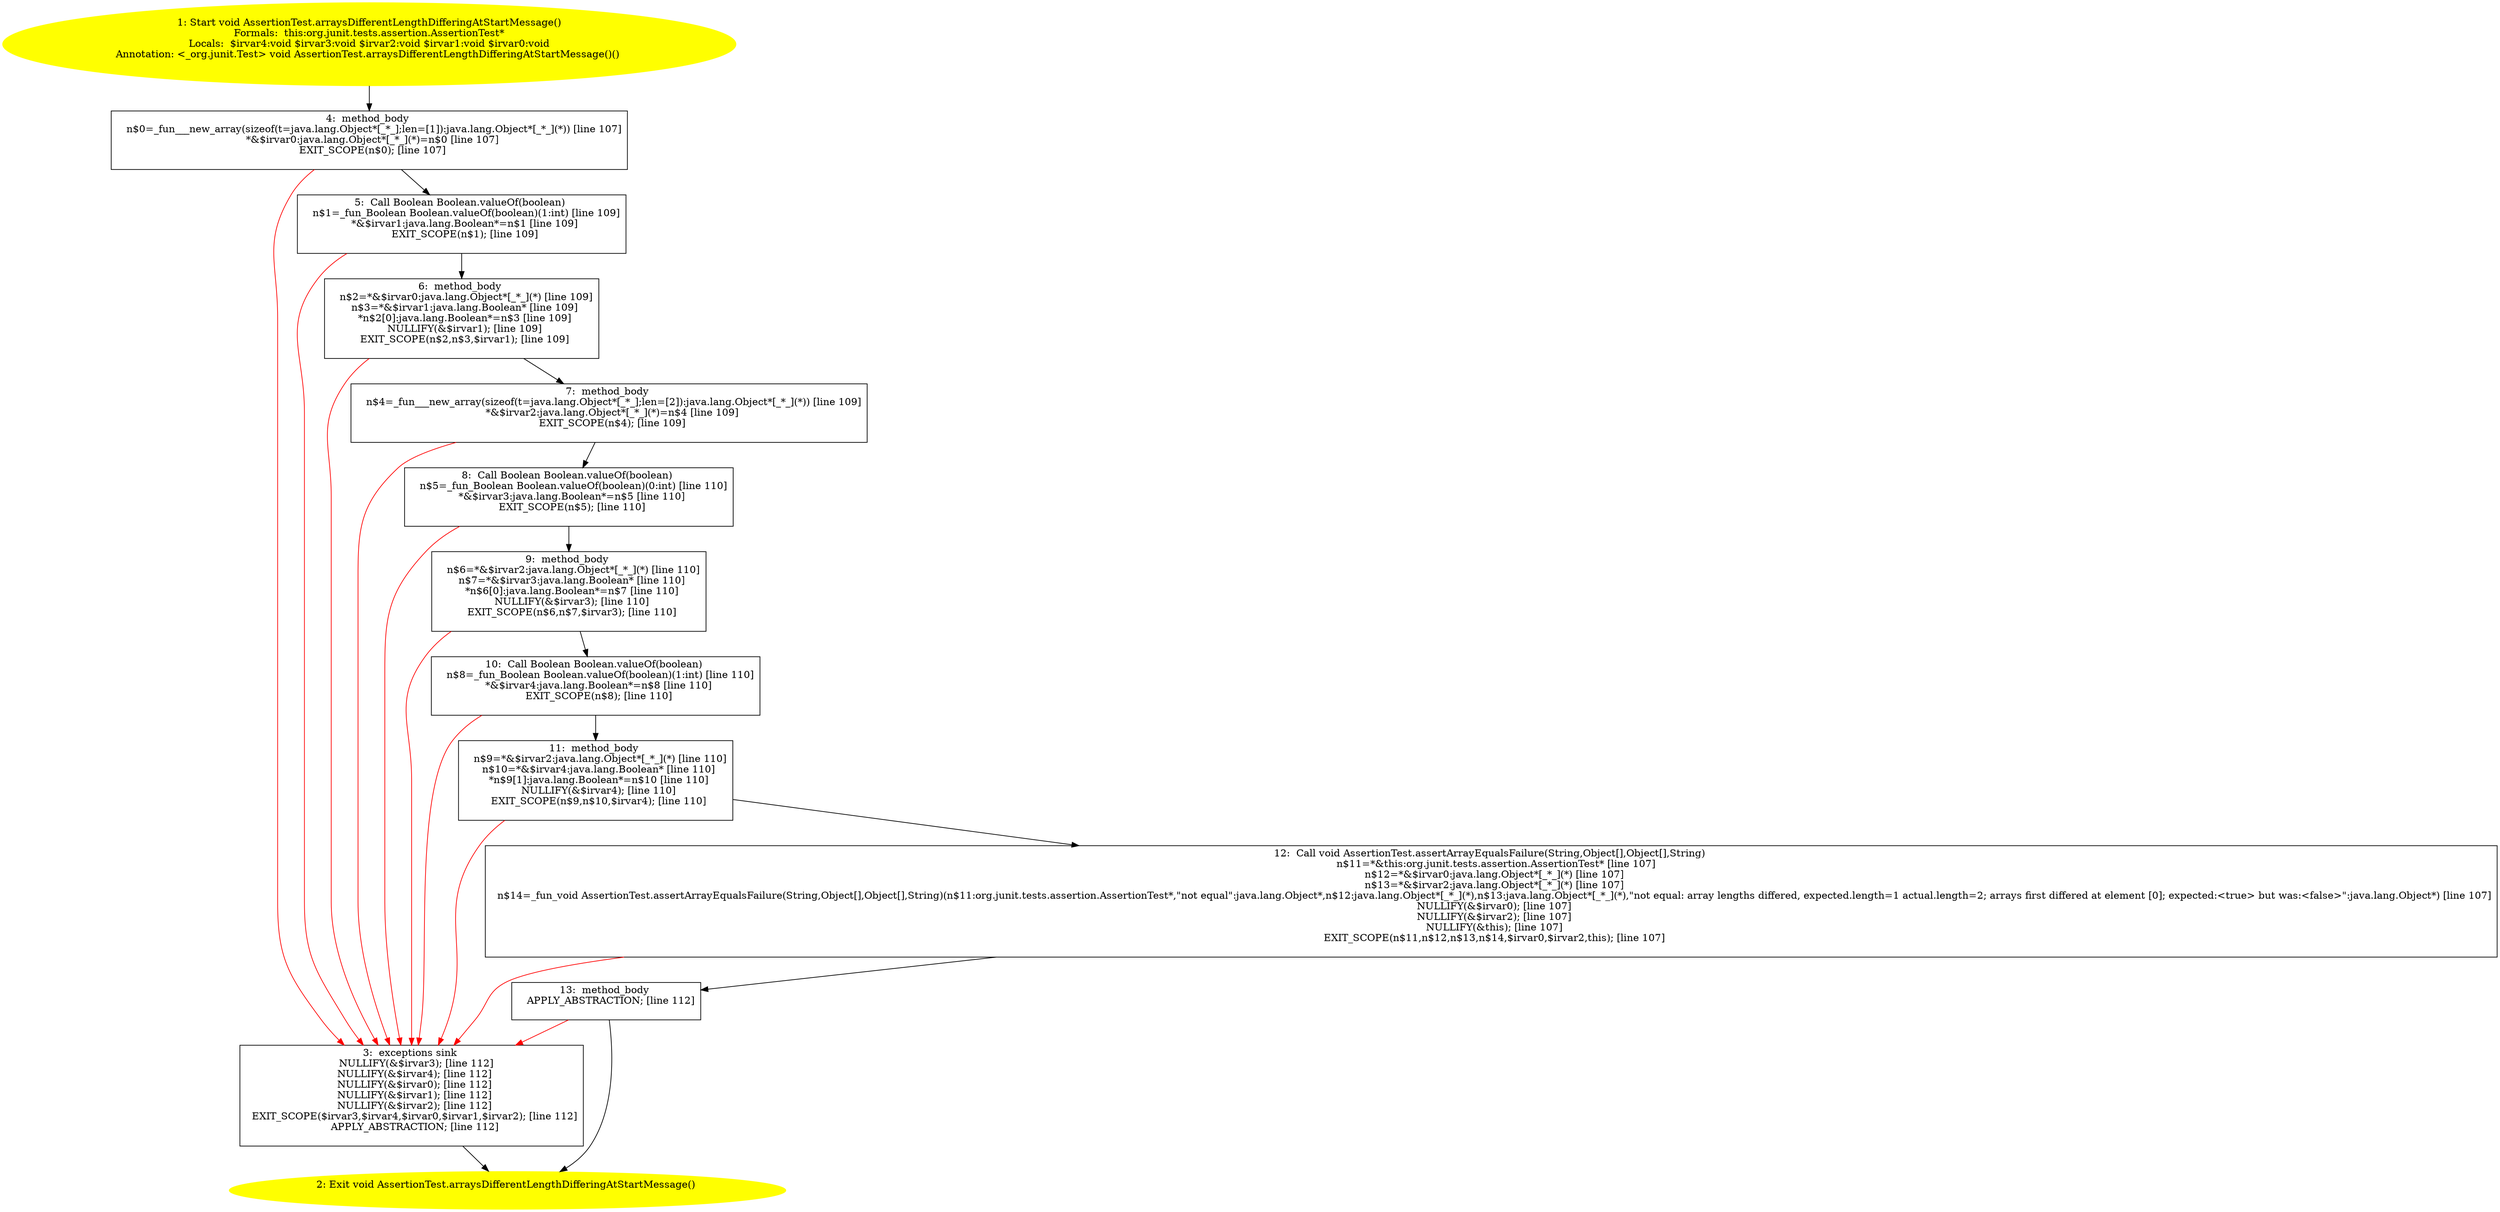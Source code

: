 /* @generated */
digraph cfg {
"org.junit.tests.assertion.AssertionTest.arraysDifferentLengthDifferingAtStartMessage():void.b1776ac991187f285e99952ed03667ee_1" [label="1: Start void AssertionTest.arraysDifferentLengthDifferingAtStartMessage()\nFormals:  this:org.junit.tests.assertion.AssertionTest*\nLocals:  $irvar4:void $irvar3:void $irvar2:void $irvar1:void $irvar0:void\nAnnotation: <_org.junit.Test> void AssertionTest.arraysDifferentLengthDifferingAtStartMessage()() \n  " color=yellow style=filled]
	

	 "org.junit.tests.assertion.AssertionTest.arraysDifferentLengthDifferingAtStartMessage():void.b1776ac991187f285e99952ed03667ee_1" -> "org.junit.tests.assertion.AssertionTest.arraysDifferentLengthDifferingAtStartMessage():void.b1776ac991187f285e99952ed03667ee_4" ;
"org.junit.tests.assertion.AssertionTest.arraysDifferentLengthDifferingAtStartMessage():void.b1776ac991187f285e99952ed03667ee_2" [label="2: Exit void AssertionTest.arraysDifferentLengthDifferingAtStartMessage() \n  " color=yellow style=filled]
	

"org.junit.tests.assertion.AssertionTest.arraysDifferentLengthDifferingAtStartMessage():void.b1776ac991187f285e99952ed03667ee_3" [label="3:  exceptions sink \n   NULLIFY(&$irvar3); [line 112]\n  NULLIFY(&$irvar4); [line 112]\n  NULLIFY(&$irvar0); [line 112]\n  NULLIFY(&$irvar1); [line 112]\n  NULLIFY(&$irvar2); [line 112]\n  EXIT_SCOPE($irvar3,$irvar4,$irvar0,$irvar1,$irvar2); [line 112]\n  APPLY_ABSTRACTION; [line 112]\n " shape="box"]
	

	 "org.junit.tests.assertion.AssertionTest.arraysDifferentLengthDifferingAtStartMessage():void.b1776ac991187f285e99952ed03667ee_3" -> "org.junit.tests.assertion.AssertionTest.arraysDifferentLengthDifferingAtStartMessage():void.b1776ac991187f285e99952ed03667ee_2" ;
"org.junit.tests.assertion.AssertionTest.arraysDifferentLengthDifferingAtStartMessage():void.b1776ac991187f285e99952ed03667ee_4" [label="4:  method_body \n   n$0=_fun___new_array(sizeof(t=java.lang.Object*[_*_];len=[1]):java.lang.Object*[_*_](*)) [line 107]\n  *&$irvar0:java.lang.Object*[_*_](*)=n$0 [line 107]\n  EXIT_SCOPE(n$0); [line 107]\n " shape="box"]
	

	 "org.junit.tests.assertion.AssertionTest.arraysDifferentLengthDifferingAtStartMessage():void.b1776ac991187f285e99952ed03667ee_4" -> "org.junit.tests.assertion.AssertionTest.arraysDifferentLengthDifferingAtStartMessage():void.b1776ac991187f285e99952ed03667ee_5" ;
	 "org.junit.tests.assertion.AssertionTest.arraysDifferentLengthDifferingAtStartMessage():void.b1776ac991187f285e99952ed03667ee_4" -> "org.junit.tests.assertion.AssertionTest.arraysDifferentLengthDifferingAtStartMessage():void.b1776ac991187f285e99952ed03667ee_3" [color="red" ];
"org.junit.tests.assertion.AssertionTest.arraysDifferentLengthDifferingAtStartMessage():void.b1776ac991187f285e99952ed03667ee_5" [label="5:  Call Boolean Boolean.valueOf(boolean) \n   n$1=_fun_Boolean Boolean.valueOf(boolean)(1:int) [line 109]\n  *&$irvar1:java.lang.Boolean*=n$1 [line 109]\n  EXIT_SCOPE(n$1); [line 109]\n " shape="box"]
	

	 "org.junit.tests.assertion.AssertionTest.arraysDifferentLengthDifferingAtStartMessage():void.b1776ac991187f285e99952ed03667ee_5" -> "org.junit.tests.assertion.AssertionTest.arraysDifferentLengthDifferingAtStartMessage():void.b1776ac991187f285e99952ed03667ee_6" ;
	 "org.junit.tests.assertion.AssertionTest.arraysDifferentLengthDifferingAtStartMessage():void.b1776ac991187f285e99952ed03667ee_5" -> "org.junit.tests.assertion.AssertionTest.arraysDifferentLengthDifferingAtStartMessage():void.b1776ac991187f285e99952ed03667ee_3" [color="red" ];
"org.junit.tests.assertion.AssertionTest.arraysDifferentLengthDifferingAtStartMessage():void.b1776ac991187f285e99952ed03667ee_6" [label="6:  method_body \n   n$2=*&$irvar0:java.lang.Object*[_*_](*) [line 109]\n  n$3=*&$irvar1:java.lang.Boolean* [line 109]\n  *n$2[0]:java.lang.Boolean*=n$3 [line 109]\n  NULLIFY(&$irvar1); [line 109]\n  EXIT_SCOPE(n$2,n$3,$irvar1); [line 109]\n " shape="box"]
	

	 "org.junit.tests.assertion.AssertionTest.arraysDifferentLengthDifferingAtStartMessage():void.b1776ac991187f285e99952ed03667ee_6" -> "org.junit.tests.assertion.AssertionTest.arraysDifferentLengthDifferingAtStartMessage():void.b1776ac991187f285e99952ed03667ee_7" ;
	 "org.junit.tests.assertion.AssertionTest.arraysDifferentLengthDifferingAtStartMessage():void.b1776ac991187f285e99952ed03667ee_6" -> "org.junit.tests.assertion.AssertionTest.arraysDifferentLengthDifferingAtStartMessage():void.b1776ac991187f285e99952ed03667ee_3" [color="red" ];
"org.junit.tests.assertion.AssertionTest.arraysDifferentLengthDifferingAtStartMessage():void.b1776ac991187f285e99952ed03667ee_7" [label="7:  method_body \n   n$4=_fun___new_array(sizeof(t=java.lang.Object*[_*_];len=[2]):java.lang.Object*[_*_](*)) [line 109]\n  *&$irvar2:java.lang.Object*[_*_](*)=n$4 [line 109]\n  EXIT_SCOPE(n$4); [line 109]\n " shape="box"]
	

	 "org.junit.tests.assertion.AssertionTest.arraysDifferentLengthDifferingAtStartMessage():void.b1776ac991187f285e99952ed03667ee_7" -> "org.junit.tests.assertion.AssertionTest.arraysDifferentLengthDifferingAtStartMessage():void.b1776ac991187f285e99952ed03667ee_8" ;
	 "org.junit.tests.assertion.AssertionTest.arraysDifferentLengthDifferingAtStartMessage():void.b1776ac991187f285e99952ed03667ee_7" -> "org.junit.tests.assertion.AssertionTest.arraysDifferentLengthDifferingAtStartMessage():void.b1776ac991187f285e99952ed03667ee_3" [color="red" ];
"org.junit.tests.assertion.AssertionTest.arraysDifferentLengthDifferingAtStartMessage():void.b1776ac991187f285e99952ed03667ee_8" [label="8:  Call Boolean Boolean.valueOf(boolean) \n   n$5=_fun_Boolean Boolean.valueOf(boolean)(0:int) [line 110]\n  *&$irvar3:java.lang.Boolean*=n$5 [line 110]\n  EXIT_SCOPE(n$5); [line 110]\n " shape="box"]
	

	 "org.junit.tests.assertion.AssertionTest.arraysDifferentLengthDifferingAtStartMessage():void.b1776ac991187f285e99952ed03667ee_8" -> "org.junit.tests.assertion.AssertionTest.arraysDifferentLengthDifferingAtStartMessage():void.b1776ac991187f285e99952ed03667ee_9" ;
	 "org.junit.tests.assertion.AssertionTest.arraysDifferentLengthDifferingAtStartMessage():void.b1776ac991187f285e99952ed03667ee_8" -> "org.junit.tests.assertion.AssertionTest.arraysDifferentLengthDifferingAtStartMessage():void.b1776ac991187f285e99952ed03667ee_3" [color="red" ];
"org.junit.tests.assertion.AssertionTest.arraysDifferentLengthDifferingAtStartMessage():void.b1776ac991187f285e99952ed03667ee_9" [label="9:  method_body \n   n$6=*&$irvar2:java.lang.Object*[_*_](*) [line 110]\n  n$7=*&$irvar3:java.lang.Boolean* [line 110]\n  *n$6[0]:java.lang.Boolean*=n$7 [line 110]\n  NULLIFY(&$irvar3); [line 110]\n  EXIT_SCOPE(n$6,n$7,$irvar3); [line 110]\n " shape="box"]
	

	 "org.junit.tests.assertion.AssertionTest.arraysDifferentLengthDifferingAtStartMessage():void.b1776ac991187f285e99952ed03667ee_9" -> "org.junit.tests.assertion.AssertionTest.arraysDifferentLengthDifferingAtStartMessage():void.b1776ac991187f285e99952ed03667ee_10" ;
	 "org.junit.tests.assertion.AssertionTest.arraysDifferentLengthDifferingAtStartMessage():void.b1776ac991187f285e99952ed03667ee_9" -> "org.junit.tests.assertion.AssertionTest.arraysDifferentLengthDifferingAtStartMessage():void.b1776ac991187f285e99952ed03667ee_3" [color="red" ];
"org.junit.tests.assertion.AssertionTest.arraysDifferentLengthDifferingAtStartMessage():void.b1776ac991187f285e99952ed03667ee_10" [label="10:  Call Boolean Boolean.valueOf(boolean) \n   n$8=_fun_Boolean Boolean.valueOf(boolean)(1:int) [line 110]\n  *&$irvar4:java.lang.Boolean*=n$8 [line 110]\n  EXIT_SCOPE(n$8); [line 110]\n " shape="box"]
	

	 "org.junit.tests.assertion.AssertionTest.arraysDifferentLengthDifferingAtStartMessage():void.b1776ac991187f285e99952ed03667ee_10" -> "org.junit.tests.assertion.AssertionTest.arraysDifferentLengthDifferingAtStartMessage():void.b1776ac991187f285e99952ed03667ee_11" ;
	 "org.junit.tests.assertion.AssertionTest.arraysDifferentLengthDifferingAtStartMessage():void.b1776ac991187f285e99952ed03667ee_10" -> "org.junit.tests.assertion.AssertionTest.arraysDifferentLengthDifferingAtStartMessage():void.b1776ac991187f285e99952ed03667ee_3" [color="red" ];
"org.junit.tests.assertion.AssertionTest.arraysDifferentLengthDifferingAtStartMessage():void.b1776ac991187f285e99952ed03667ee_11" [label="11:  method_body \n   n$9=*&$irvar2:java.lang.Object*[_*_](*) [line 110]\n  n$10=*&$irvar4:java.lang.Boolean* [line 110]\n  *n$9[1]:java.lang.Boolean*=n$10 [line 110]\n  NULLIFY(&$irvar4); [line 110]\n  EXIT_SCOPE(n$9,n$10,$irvar4); [line 110]\n " shape="box"]
	

	 "org.junit.tests.assertion.AssertionTest.arraysDifferentLengthDifferingAtStartMessage():void.b1776ac991187f285e99952ed03667ee_11" -> "org.junit.tests.assertion.AssertionTest.arraysDifferentLengthDifferingAtStartMessage():void.b1776ac991187f285e99952ed03667ee_12" ;
	 "org.junit.tests.assertion.AssertionTest.arraysDifferentLengthDifferingAtStartMessage():void.b1776ac991187f285e99952ed03667ee_11" -> "org.junit.tests.assertion.AssertionTest.arraysDifferentLengthDifferingAtStartMessage():void.b1776ac991187f285e99952ed03667ee_3" [color="red" ];
"org.junit.tests.assertion.AssertionTest.arraysDifferentLengthDifferingAtStartMessage():void.b1776ac991187f285e99952ed03667ee_12" [label="12:  Call void AssertionTest.assertArrayEqualsFailure(String,Object[],Object[],String) \n   n$11=*&this:org.junit.tests.assertion.AssertionTest* [line 107]\n  n$12=*&$irvar0:java.lang.Object*[_*_](*) [line 107]\n  n$13=*&$irvar2:java.lang.Object*[_*_](*) [line 107]\n  n$14=_fun_void AssertionTest.assertArrayEqualsFailure(String,Object[],Object[],String)(n$11:org.junit.tests.assertion.AssertionTest*,\"not equal\":java.lang.Object*,n$12:java.lang.Object*[_*_](*),n$13:java.lang.Object*[_*_](*),\"not equal: array lengths differed, expected.length=1 actual.length=2; arrays first differed at element [0]; expected:<true> but was:<false>\":java.lang.Object*) [line 107]\n  NULLIFY(&$irvar0); [line 107]\n  NULLIFY(&$irvar2); [line 107]\n  NULLIFY(&this); [line 107]\n  EXIT_SCOPE(n$11,n$12,n$13,n$14,$irvar0,$irvar2,this); [line 107]\n " shape="box"]
	

	 "org.junit.tests.assertion.AssertionTest.arraysDifferentLengthDifferingAtStartMessage():void.b1776ac991187f285e99952ed03667ee_12" -> "org.junit.tests.assertion.AssertionTest.arraysDifferentLengthDifferingAtStartMessage():void.b1776ac991187f285e99952ed03667ee_13" ;
	 "org.junit.tests.assertion.AssertionTest.arraysDifferentLengthDifferingAtStartMessage():void.b1776ac991187f285e99952ed03667ee_12" -> "org.junit.tests.assertion.AssertionTest.arraysDifferentLengthDifferingAtStartMessage():void.b1776ac991187f285e99952ed03667ee_3" [color="red" ];
"org.junit.tests.assertion.AssertionTest.arraysDifferentLengthDifferingAtStartMessage():void.b1776ac991187f285e99952ed03667ee_13" [label="13:  method_body \n   APPLY_ABSTRACTION; [line 112]\n " shape="box"]
	

	 "org.junit.tests.assertion.AssertionTest.arraysDifferentLengthDifferingAtStartMessage():void.b1776ac991187f285e99952ed03667ee_13" -> "org.junit.tests.assertion.AssertionTest.arraysDifferentLengthDifferingAtStartMessage():void.b1776ac991187f285e99952ed03667ee_2" ;
	 "org.junit.tests.assertion.AssertionTest.arraysDifferentLengthDifferingAtStartMessage():void.b1776ac991187f285e99952ed03667ee_13" -> "org.junit.tests.assertion.AssertionTest.arraysDifferentLengthDifferingAtStartMessage():void.b1776ac991187f285e99952ed03667ee_3" [color="red" ];
}
